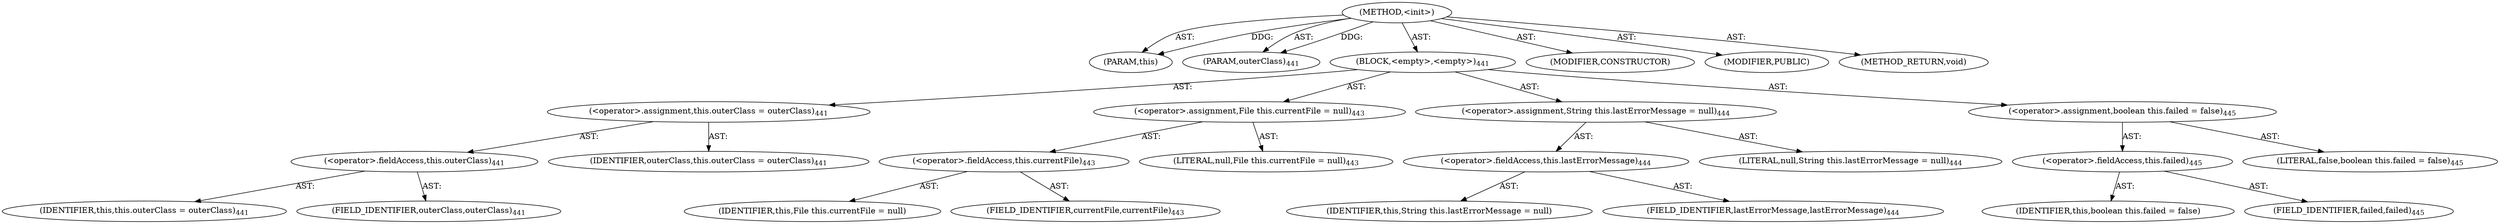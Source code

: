 digraph "&lt;init&gt;" {  
"111669149721" [label = <(METHOD,&lt;init&gt;)> ]
"115964117005" [label = <(PARAM,this)> ]
"115964117006" [label = <(PARAM,outerClass)<SUB>441</SUB>> ]
"25769803856" [label = <(BLOCK,&lt;empty&gt;,&lt;empty&gt;)<SUB>441</SUB>> ]
"30064771391" [label = <(&lt;operator&gt;.assignment,this.outerClass = outerClass)<SUB>441</SUB>> ]
"30064771392" [label = <(&lt;operator&gt;.fieldAccess,this.outerClass)<SUB>441</SUB>> ]
"68719476768" [label = <(IDENTIFIER,this,this.outerClass = outerClass)<SUB>441</SUB>> ]
"55834574924" [label = <(FIELD_IDENTIFIER,outerClass,outerClass)<SUB>441</SUB>> ]
"68719476769" [label = <(IDENTIFIER,outerClass,this.outerClass = outerClass)<SUB>441</SUB>> ]
"30064771393" [label = <(&lt;operator&gt;.assignment,File this.currentFile = null)<SUB>443</SUB>> ]
"30064771394" [label = <(&lt;operator&gt;.fieldAccess,this.currentFile)<SUB>443</SUB>> ]
"68719476990" [label = <(IDENTIFIER,this,File this.currentFile = null)> ]
"55834574925" [label = <(FIELD_IDENTIFIER,currentFile,currentFile)<SUB>443</SUB>> ]
"90194313261" [label = <(LITERAL,null,File this.currentFile = null)<SUB>443</SUB>> ]
"30064771395" [label = <(&lt;operator&gt;.assignment,String this.lastErrorMessage = null)<SUB>444</SUB>> ]
"30064771396" [label = <(&lt;operator&gt;.fieldAccess,this.lastErrorMessage)<SUB>444</SUB>> ]
"68719476991" [label = <(IDENTIFIER,this,String this.lastErrorMessage = null)> ]
"55834574926" [label = <(FIELD_IDENTIFIER,lastErrorMessage,lastErrorMessage)<SUB>444</SUB>> ]
"90194313262" [label = <(LITERAL,null,String this.lastErrorMessage = null)<SUB>444</SUB>> ]
"30064771397" [label = <(&lt;operator&gt;.assignment,boolean this.failed = false)<SUB>445</SUB>> ]
"30064771398" [label = <(&lt;operator&gt;.fieldAccess,this.failed)<SUB>445</SUB>> ]
"68719476992" [label = <(IDENTIFIER,this,boolean this.failed = false)> ]
"55834574927" [label = <(FIELD_IDENTIFIER,failed,failed)<SUB>445</SUB>> ]
"90194313263" [label = <(LITERAL,false,boolean this.failed = false)<SUB>445</SUB>> ]
"133143986244" [label = <(MODIFIER,CONSTRUCTOR)> ]
"133143986245" [label = <(MODIFIER,PUBLIC)> ]
"128849018905" [label = <(METHOD_RETURN,void)> ]
  "111669149721" -> "115964117005"  [ label = "AST: "] 
  "111669149721" -> "115964117006"  [ label = "AST: "] 
  "111669149721" -> "25769803856"  [ label = "AST: "] 
  "111669149721" -> "133143986244"  [ label = "AST: "] 
  "111669149721" -> "133143986245"  [ label = "AST: "] 
  "111669149721" -> "128849018905"  [ label = "AST: "] 
  "25769803856" -> "30064771391"  [ label = "AST: "] 
  "25769803856" -> "30064771393"  [ label = "AST: "] 
  "25769803856" -> "30064771395"  [ label = "AST: "] 
  "25769803856" -> "30064771397"  [ label = "AST: "] 
  "30064771391" -> "30064771392"  [ label = "AST: "] 
  "30064771391" -> "68719476769"  [ label = "AST: "] 
  "30064771392" -> "68719476768"  [ label = "AST: "] 
  "30064771392" -> "55834574924"  [ label = "AST: "] 
  "30064771393" -> "30064771394"  [ label = "AST: "] 
  "30064771393" -> "90194313261"  [ label = "AST: "] 
  "30064771394" -> "68719476990"  [ label = "AST: "] 
  "30064771394" -> "55834574925"  [ label = "AST: "] 
  "30064771395" -> "30064771396"  [ label = "AST: "] 
  "30064771395" -> "90194313262"  [ label = "AST: "] 
  "30064771396" -> "68719476991"  [ label = "AST: "] 
  "30064771396" -> "55834574926"  [ label = "AST: "] 
  "30064771397" -> "30064771398"  [ label = "AST: "] 
  "30064771397" -> "90194313263"  [ label = "AST: "] 
  "30064771398" -> "68719476992"  [ label = "AST: "] 
  "30064771398" -> "55834574927"  [ label = "AST: "] 
  "111669149721" -> "115964117005"  [ label = "DDG: "] 
  "111669149721" -> "115964117006"  [ label = "DDG: "] 
}
